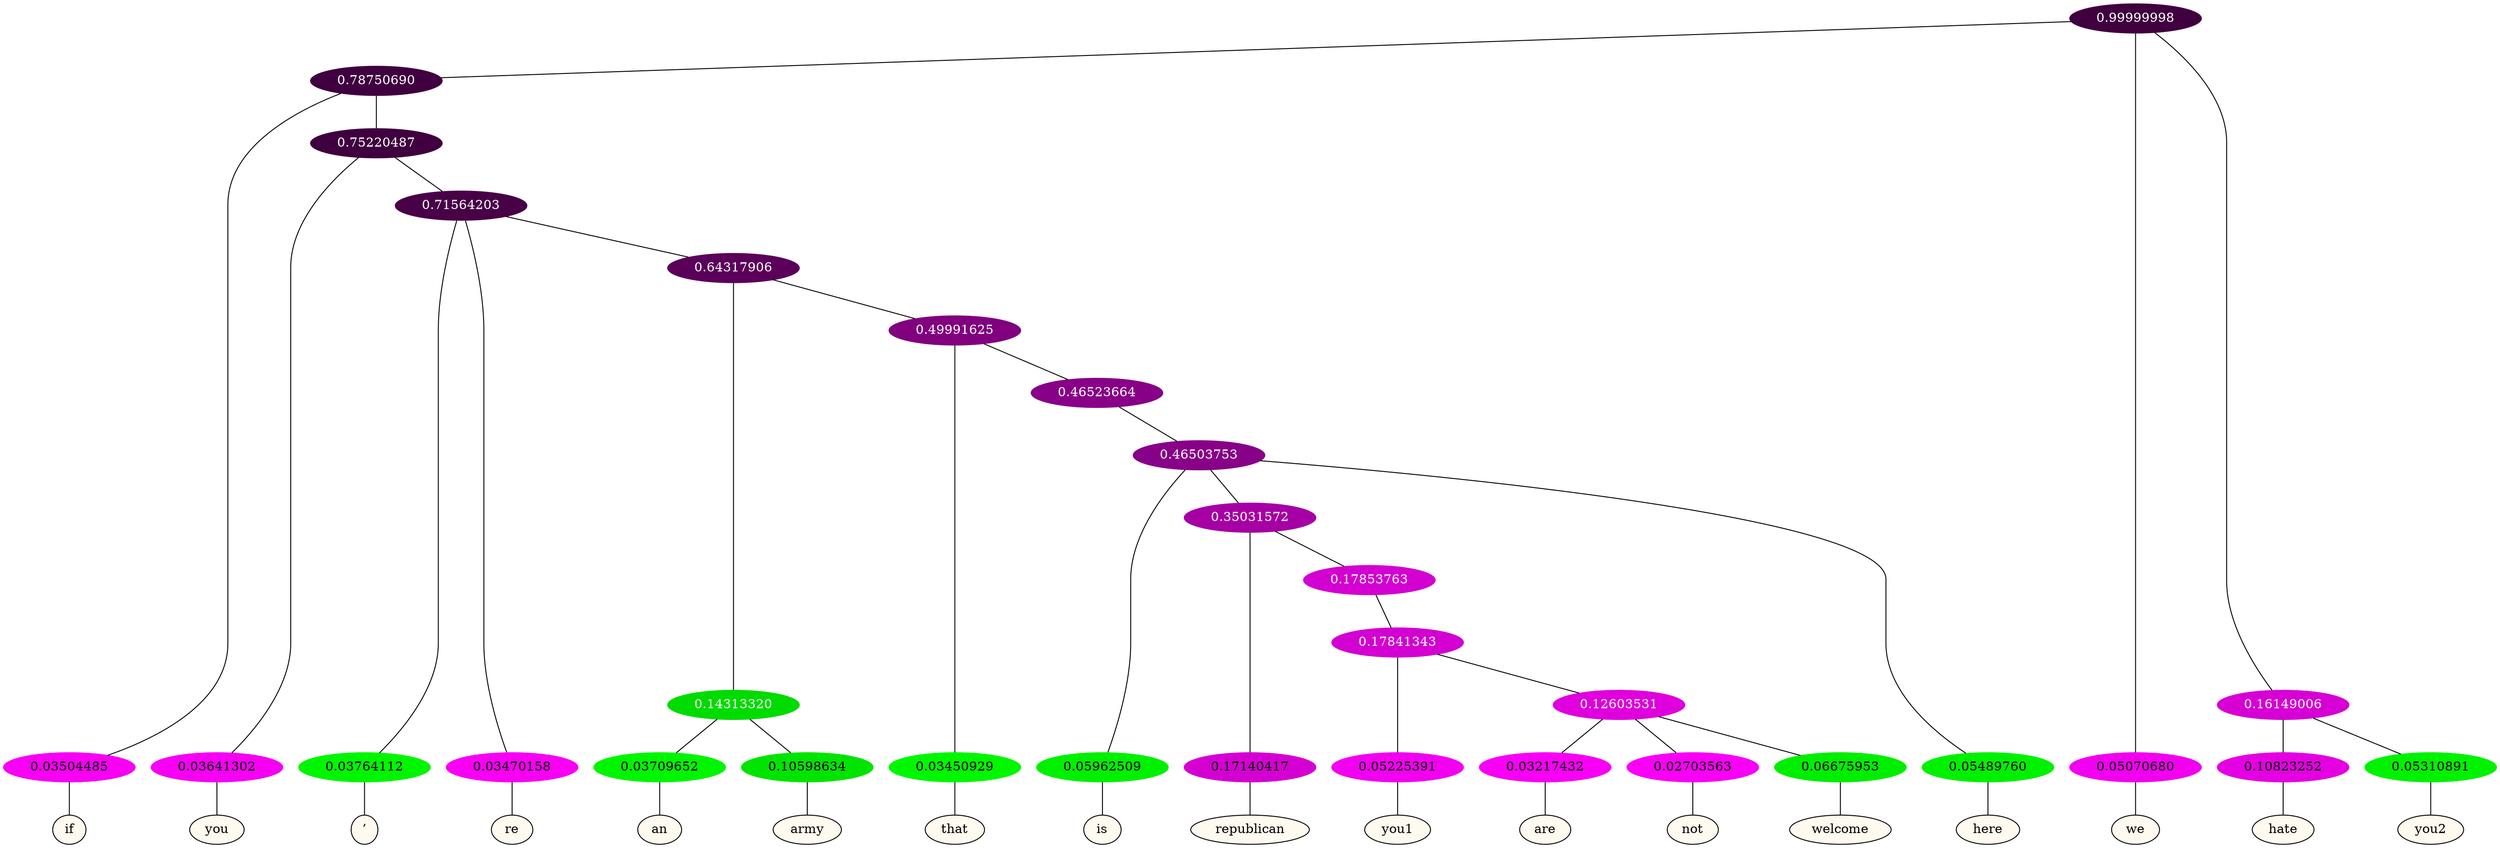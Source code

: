 graph {
	node [format=png height=0.15 nodesep=0.001 ordering=out overlap=prism overlap_scaling=0.01 ranksep=0.001 ratio=0.2 style=filled width=0.15]
	{
		rank=same
		a_w_4 [label=if color=black fillcolor=floralwhite style="filled,solid"]
		a_w_8 [label=you color=black fillcolor=floralwhite style="filled,solid"]
		a_w_10 [label="’" color=black fillcolor=floralwhite style="filled,solid"]
		a_w_11 [label=re color=black fillcolor=floralwhite style="filled,solid"]
		a_w_15 [label=an color=black fillcolor=floralwhite style="filled,solid"]
		a_w_16 [label=army color=black fillcolor=floralwhite style="filled,solid"]
		a_w_17 [label=that color=black fillcolor=floralwhite style="filled,solid"]
		a_w_20 [label=is color=black fillcolor=floralwhite style="filled,solid"]
		a_w_23 [label=republican color=black fillcolor=floralwhite style="filled,solid"]
		a_w_26 [label=you1 color=black fillcolor=floralwhite style="filled,solid"]
		a_w_28 [label=are color=black fillcolor=floralwhite style="filled,solid"]
		a_w_29 [label=not color=black fillcolor=floralwhite style="filled,solid"]
		a_w_30 [label=welcome color=black fillcolor=floralwhite style="filled,solid"]
		a_w_22 [label=here color=black fillcolor=floralwhite style="filled,solid"]
		a_w_2 [label=we color=black fillcolor=floralwhite style="filled,solid"]
		a_w_6 [label=hate color=black fillcolor=floralwhite style="filled,solid"]
		a_w_7 [label=you2 color=black fillcolor=floralwhite style="filled,solid"]
	}
	a_n_4 -- a_w_4
	a_n_8 -- a_w_8
	a_n_10 -- a_w_10
	a_n_11 -- a_w_11
	a_n_15 -- a_w_15
	a_n_16 -- a_w_16
	a_n_17 -- a_w_17
	a_n_20 -- a_w_20
	a_n_23 -- a_w_23
	a_n_26 -- a_w_26
	a_n_28 -- a_w_28
	a_n_29 -- a_w_29
	a_n_30 -- a_w_30
	a_n_22 -- a_w_22
	a_n_2 -- a_w_2
	a_n_6 -- a_w_6
	a_n_7 -- a_w_7
	{
		rank=same
		a_n_4 [label=0.03504485 color="0.835 1.000 0.965" fontcolor=black]
		a_n_8 [label=0.03641302 color="0.835 1.000 0.964" fontcolor=black]
		a_n_10 [label=0.03764112 color="0.334 1.000 0.962" fontcolor=black]
		a_n_11 [label=0.03470158 color="0.835 1.000 0.965" fontcolor=black]
		a_n_15 [label=0.03709652 color="0.334 1.000 0.963" fontcolor=black]
		a_n_16 [label=0.10598634 color="0.334 1.000 0.894" fontcolor=black]
		a_n_17 [label=0.03450929 color="0.334 1.000 0.965" fontcolor=black]
		a_n_20 [label=0.05962509 color="0.334 1.000 0.940" fontcolor=black]
		a_n_23 [label=0.17140417 color="0.835 1.000 0.829" fontcolor=black]
		a_n_26 [label=0.05225391 color="0.835 1.000 0.948" fontcolor=black]
		a_n_28 [label=0.03217432 color="0.835 1.000 0.968" fontcolor=black]
		a_n_29 [label=0.02703563 color="0.835 1.000 0.973" fontcolor=black]
		a_n_30 [label=0.06675953 color="0.334 1.000 0.933" fontcolor=black]
		a_n_22 [label=0.05489760 color="0.334 1.000 0.945" fontcolor=black]
		a_n_2 [label=0.05070680 color="0.835 1.000 0.949" fontcolor=black]
		a_n_6 [label=0.10823252 color="0.835 1.000 0.892" fontcolor=black]
		a_n_7 [label=0.05310891 color="0.334 1.000 0.947" fontcolor=black]
	}
	a_n_0 [label=0.99999998 color="0.835 1.000 0.250" fontcolor=grey99]
	a_n_1 [label=0.78750690 color="0.835 1.000 0.250" fontcolor=grey99]
	a_n_0 -- a_n_1
	a_n_0 -- a_n_2
	a_n_3 [label=0.16149006 color="0.835 1.000 0.839" fontcolor=grey99]
	a_n_0 -- a_n_3
	a_n_1 -- a_n_4
	a_n_5 [label=0.75220487 color="0.835 1.000 0.250" fontcolor=grey99]
	a_n_1 -- a_n_5
	a_n_3 -- a_n_6
	a_n_3 -- a_n_7
	a_n_5 -- a_n_8
	a_n_9 [label=0.71564203 color="0.835 1.000 0.284" fontcolor=grey99]
	a_n_5 -- a_n_9
	a_n_9 -- a_n_10
	a_n_9 -- a_n_11
	a_n_12 [label=0.64317906 color="0.835 1.000 0.357" fontcolor=grey99]
	a_n_9 -- a_n_12
	a_n_13 [label=0.14313320 color="0.334 1.000 0.857" fontcolor=grey99]
	a_n_12 -- a_n_13
	a_n_14 [label=0.49991625 color="0.835 1.000 0.500" fontcolor=grey99]
	a_n_12 -- a_n_14
	a_n_13 -- a_n_15
	a_n_13 -- a_n_16
	a_n_14 -- a_n_17
	a_n_18 [label=0.46523664 color="0.835 1.000 0.535" fontcolor=grey99]
	a_n_14 -- a_n_18
	a_n_19 [label=0.46503753 color="0.835 1.000 0.535" fontcolor=grey99]
	a_n_18 -- a_n_19
	a_n_19 -- a_n_20
	a_n_21 [label=0.35031572 color="0.835 1.000 0.650" fontcolor=grey99]
	a_n_19 -- a_n_21
	a_n_19 -- a_n_22
	a_n_21 -- a_n_23
	a_n_24 [label=0.17853763 color="0.835 1.000 0.821" fontcolor=grey99]
	a_n_21 -- a_n_24
	a_n_25 [label=0.17841343 color="0.835 1.000 0.822" fontcolor=grey99]
	a_n_24 -- a_n_25
	a_n_25 -- a_n_26
	a_n_27 [label=0.12603531 color="0.835 1.000 0.874" fontcolor=grey99]
	a_n_25 -- a_n_27
	a_n_27 -- a_n_28
	a_n_27 -- a_n_29
	a_n_27 -- a_n_30
}
